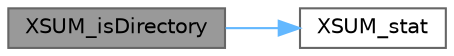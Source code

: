 digraph "XSUM_isDirectory"
{
 // LATEX_PDF_SIZE
  bgcolor="transparent";
  edge [fontname=Helvetica,fontsize=10,labelfontname=Helvetica,labelfontsize=10];
  node [fontname=Helvetica,fontsize=10,shape=box,height=0.2,width=0.4];
  rankdir="LR";
  Node1 [id="Node000001",label="XSUM_isDirectory",height=0.2,width=0.4,color="gray40", fillcolor="grey60", style="filled", fontcolor="black",tooltip=" "];
  Node1 -> Node2 [id="edge1_Node000001_Node000002",color="steelblue1",style="solid",tooltip=" "];
  Node2 [id="Node000002",label="XSUM_stat",height=0.2,width=0.4,color="grey40", fillcolor="white", style="filled",URL="$xsum__os__specific_8c.html#a1a85b7b768b4cccb54c6cb2e45929990",tooltip=" "];
}
